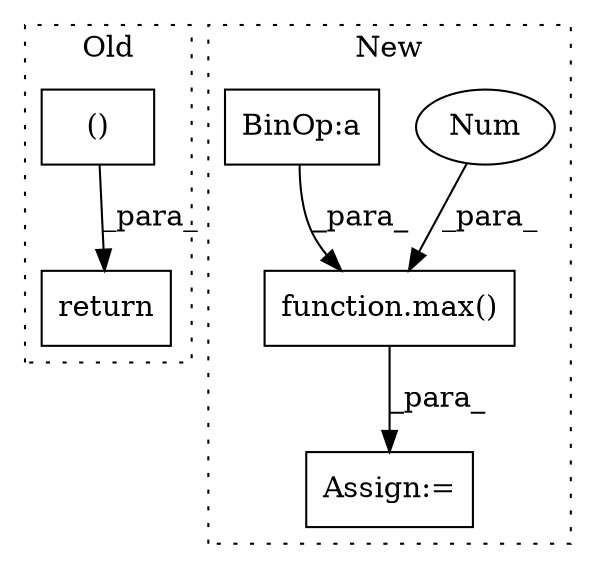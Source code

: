 digraph G {
subgraph cluster0 {
1 [label="()" a="54" s="1580" l="22" shape="box"];
4 [label="return" a="93" s="1568" l="7" shape="box"];
label = "Old";
style="dotted";
}
subgraph cluster1 {
2 [label="function.max()" a="75" s="1688,1729" l="4,1" shape="box"];
3 [label="Assign:=" a="68" s="1656" l="3" shape="box"];
5 [label="Num" a="76" s="1692" l="1" shape="ellipse"];
6 [label="BinOp:a" a="82" s="1708" l="3" shape="box"];
label = "New";
style="dotted";
}
1 -> 4 [label="_para_"];
2 -> 3 [label="_para_"];
5 -> 2 [label="_para_"];
6 -> 2 [label="_para_"];
}